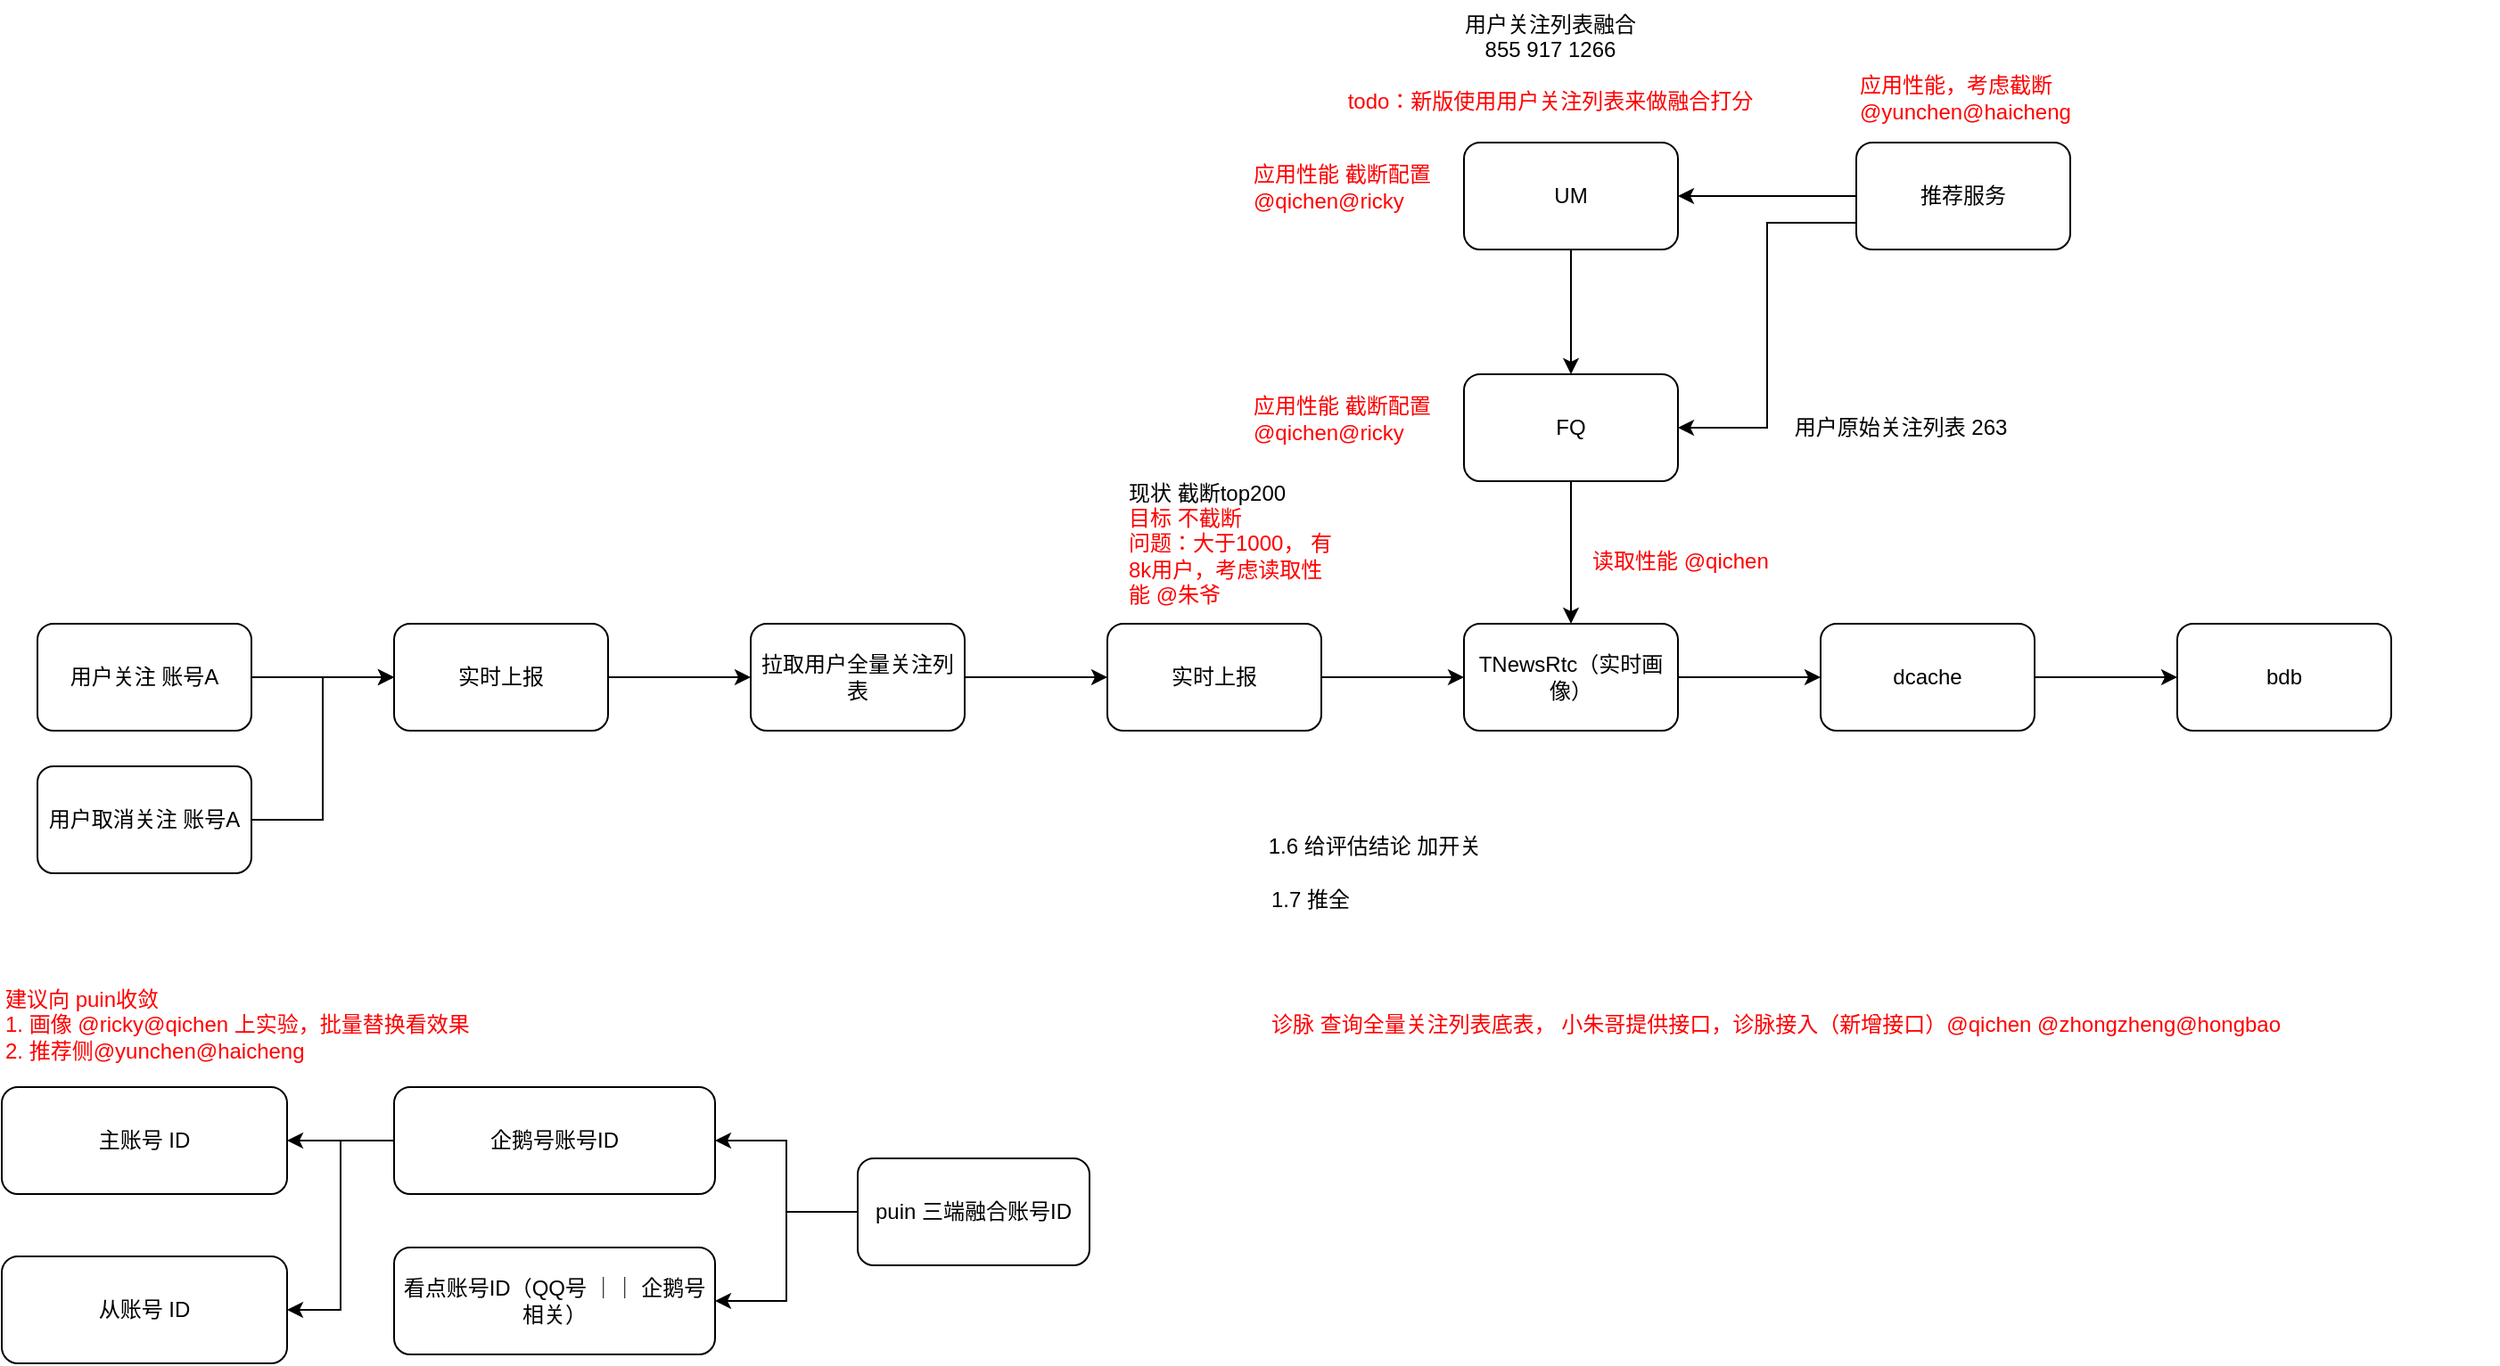 <mxfile version="26.0.2">
  <diagram name="第 1 页" id="9ObKdgJYu0peYSJCS-nI">
    <mxGraphModel dx="2069" dy="1903" grid="1" gridSize="10" guides="1" tooltips="1" connect="1" arrows="1" fold="1" page="1" pageScale="1" pageWidth="827" pageHeight="1169" math="0" shadow="0">
      <root>
        <mxCell id="0" />
        <mxCell id="1" parent="0" />
        <mxCell id="NvDquahLOxgJOPCi-R8I-5" value="" style="edgeStyle=orthogonalEdgeStyle;rounded=0;orthogonalLoop=1;jettySize=auto;html=1;" edge="1" parent="1" source="NvDquahLOxgJOPCi-R8I-3" target="NvDquahLOxgJOPCi-R8I-4">
          <mxGeometry relative="1" as="geometry" />
        </mxCell>
        <mxCell id="NvDquahLOxgJOPCi-R8I-3" value="用户关注 账号A" style="rounded=1;whiteSpace=wrap;html=1;" vertex="1" parent="1">
          <mxGeometry x="-220" y="260" width="120" height="60" as="geometry" />
        </mxCell>
        <mxCell id="NvDquahLOxgJOPCi-R8I-7" value="" style="edgeStyle=orthogonalEdgeStyle;rounded=0;orthogonalLoop=1;jettySize=auto;html=1;" edge="1" parent="1" source="NvDquahLOxgJOPCi-R8I-4" target="NvDquahLOxgJOPCi-R8I-6">
          <mxGeometry relative="1" as="geometry" />
        </mxCell>
        <mxCell id="NvDquahLOxgJOPCi-R8I-4" value="实时上报" style="rounded=1;whiteSpace=wrap;html=1;" vertex="1" parent="1">
          <mxGeometry x="-20" y="260" width="120" height="60" as="geometry" />
        </mxCell>
        <mxCell id="NvDquahLOxgJOPCi-R8I-9" value="" style="edgeStyle=orthogonalEdgeStyle;rounded=0;orthogonalLoop=1;jettySize=auto;html=1;" edge="1" parent="1" source="NvDquahLOxgJOPCi-R8I-6" target="NvDquahLOxgJOPCi-R8I-8">
          <mxGeometry relative="1" as="geometry" />
        </mxCell>
        <mxCell id="NvDquahLOxgJOPCi-R8I-6" value="拉取用户全量关注列表" style="rounded=1;whiteSpace=wrap;html=1;" vertex="1" parent="1">
          <mxGeometry x="180" y="260" width="120" height="60" as="geometry" />
        </mxCell>
        <mxCell id="NvDquahLOxgJOPCi-R8I-11" value="" style="edgeStyle=orthogonalEdgeStyle;rounded=0;orthogonalLoop=1;jettySize=auto;html=1;" edge="1" parent="1" source="NvDquahLOxgJOPCi-R8I-8" target="NvDquahLOxgJOPCi-R8I-10">
          <mxGeometry relative="1" as="geometry" />
        </mxCell>
        <mxCell id="NvDquahLOxgJOPCi-R8I-8" value="实时上报" style="rounded=1;whiteSpace=wrap;html=1;" vertex="1" parent="1">
          <mxGeometry x="380" y="260" width="120" height="60" as="geometry" />
        </mxCell>
        <mxCell id="NvDquahLOxgJOPCi-R8I-15" value="" style="edgeStyle=orthogonalEdgeStyle;rounded=0;orthogonalLoop=1;jettySize=auto;html=1;" edge="1" parent="1" source="NvDquahLOxgJOPCi-R8I-10" target="NvDquahLOxgJOPCi-R8I-14">
          <mxGeometry relative="1" as="geometry" />
        </mxCell>
        <mxCell id="NvDquahLOxgJOPCi-R8I-10" value="TNewsRtc（实时画像）" style="rounded=1;whiteSpace=wrap;html=1;" vertex="1" parent="1">
          <mxGeometry x="580" y="260" width="120" height="60" as="geometry" />
        </mxCell>
        <mxCell id="NvDquahLOxgJOPCi-R8I-13" style="edgeStyle=orthogonalEdgeStyle;rounded=0;orthogonalLoop=1;jettySize=auto;html=1;exitX=1;exitY=0.5;exitDx=0;exitDy=0;entryX=0;entryY=0.5;entryDx=0;entryDy=0;" edge="1" parent="1" source="NvDquahLOxgJOPCi-R8I-12" target="NvDquahLOxgJOPCi-R8I-4">
          <mxGeometry relative="1" as="geometry" />
        </mxCell>
        <mxCell id="NvDquahLOxgJOPCi-R8I-12" value="用户取消关注 账号A" style="rounded=1;whiteSpace=wrap;html=1;" vertex="1" parent="1">
          <mxGeometry x="-220" y="340" width="120" height="60" as="geometry" />
        </mxCell>
        <mxCell id="NvDquahLOxgJOPCi-R8I-19" value="" style="edgeStyle=orthogonalEdgeStyle;rounded=0;orthogonalLoop=1;jettySize=auto;html=1;" edge="1" parent="1" source="NvDquahLOxgJOPCi-R8I-14" target="NvDquahLOxgJOPCi-R8I-18">
          <mxGeometry relative="1" as="geometry" />
        </mxCell>
        <mxCell id="NvDquahLOxgJOPCi-R8I-14" value="dcache" style="rounded=1;whiteSpace=wrap;html=1;" vertex="1" parent="1">
          <mxGeometry x="780" y="260" width="120" height="60" as="geometry" />
        </mxCell>
        <mxCell id="NvDquahLOxgJOPCi-R8I-20" value="" style="edgeStyle=orthogonalEdgeStyle;rounded=0;orthogonalLoop=1;jettySize=auto;html=1;" edge="1" parent="1" source="NvDquahLOxgJOPCi-R8I-16" target="NvDquahLOxgJOPCi-R8I-10">
          <mxGeometry relative="1" as="geometry" />
        </mxCell>
        <mxCell id="NvDquahLOxgJOPCi-R8I-16" value="FQ" style="rounded=1;whiteSpace=wrap;html=1;" vertex="1" parent="1">
          <mxGeometry x="580" y="120" width="120" height="60" as="geometry" />
        </mxCell>
        <mxCell id="NvDquahLOxgJOPCi-R8I-21" value="" style="edgeStyle=orthogonalEdgeStyle;rounded=0;orthogonalLoop=1;jettySize=auto;html=1;" edge="1" parent="1" source="NvDquahLOxgJOPCi-R8I-17" target="NvDquahLOxgJOPCi-R8I-16">
          <mxGeometry relative="1" as="geometry" />
        </mxCell>
        <mxCell id="NvDquahLOxgJOPCi-R8I-17" value="UM" style="rounded=1;whiteSpace=wrap;html=1;" vertex="1" parent="1">
          <mxGeometry x="580" y="-10" width="120" height="60" as="geometry" />
        </mxCell>
        <mxCell id="NvDquahLOxgJOPCi-R8I-18" value="bdb" style="rounded=1;whiteSpace=wrap;html=1;" vertex="1" parent="1">
          <mxGeometry x="980" y="260" width="120" height="60" as="geometry" />
        </mxCell>
        <mxCell id="NvDquahLOxgJOPCi-R8I-23" style="edgeStyle=orthogonalEdgeStyle;rounded=0;orthogonalLoop=1;jettySize=auto;html=1;exitX=0;exitY=0.5;exitDx=0;exitDy=0;entryX=1;entryY=0.5;entryDx=0;entryDy=0;" edge="1" parent="1" source="NvDquahLOxgJOPCi-R8I-22" target="NvDquahLOxgJOPCi-R8I-17">
          <mxGeometry relative="1" as="geometry" />
        </mxCell>
        <mxCell id="NvDquahLOxgJOPCi-R8I-24" style="edgeStyle=orthogonalEdgeStyle;rounded=0;orthogonalLoop=1;jettySize=auto;html=1;exitX=0;exitY=0.75;exitDx=0;exitDy=0;entryX=1;entryY=0.5;entryDx=0;entryDy=0;" edge="1" parent="1" source="NvDquahLOxgJOPCi-R8I-22" target="NvDquahLOxgJOPCi-R8I-16">
          <mxGeometry relative="1" as="geometry" />
        </mxCell>
        <mxCell id="NvDquahLOxgJOPCi-R8I-22" value="推荐服务" style="rounded=1;whiteSpace=wrap;html=1;" vertex="1" parent="1">
          <mxGeometry x="800" y="-10" width="120" height="60" as="geometry" />
        </mxCell>
        <mxCell id="NvDquahLOxgJOPCi-R8I-25" value="用户原始关注列表 263" style="text;html=1;align=center;verticalAlign=middle;whiteSpace=wrap;rounded=0;" vertex="1" parent="1">
          <mxGeometry x="750" y="135" width="150" height="30" as="geometry" />
        </mxCell>
        <mxCell id="NvDquahLOxgJOPCi-R8I-26" value="用户关注列表融合&lt;div&gt;855 917 1266&lt;/div&gt;&lt;div&gt;&lt;br&gt;&lt;/div&gt;&lt;div&gt;&lt;font style=&quot;color: rgb(255, 0, 0);&quot;&gt;t&lt;/font&gt;&lt;font style=&quot;color: rgb(255, 0, 0);&quot;&gt;odo：新版使用用户关注列表来做融合打分&lt;/font&gt;&lt;/div&gt;" style="text;html=1;align=center;verticalAlign=middle;whiteSpace=wrap;rounded=0;" vertex="1" parent="1">
          <mxGeometry x="500" y="-90" width="256.5" height="70" as="geometry" />
        </mxCell>
        <mxCell id="NvDquahLOxgJOPCi-R8I-29" value="&lt;div&gt;&lt;font style=&quot;color: rgb(255, 0, 0);&quot;&gt;&lt;span style=&quot;color: rgb(0, 0, 0); text-align: center;&quot;&gt;现状 截断top200&lt;/span&gt;&lt;br&gt;&lt;/font&gt;&lt;/div&gt;&lt;font style=&quot;color: rgb(255, 0, 0);&quot;&gt;目标 不截断&lt;/font&gt;&lt;div&gt;&lt;font style=&quot;color: rgb(255, 0, 0);&quot;&gt;问题：大于1000， 有8k用户，考虑读取性能 @朱爷&lt;/font&gt;&lt;/div&gt;" style="text;html=1;align=left;verticalAlign=middle;whiteSpace=wrap;rounded=0;" vertex="1" parent="1">
          <mxGeometry x="390" y="200" width="120" height="30" as="geometry" />
        </mxCell>
        <mxCell id="NvDquahLOxgJOPCi-R8I-30" value="&lt;font color=&quot;#ff0000&quot;&gt;读取性能 @qichen&lt;/font&gt;" style="text;html=1;align=left;verticalAlign=middle;whiteSpace=wrap;rounded=0;" vertex="1" parent="1">
          <mxGeometry x="650" y="210" width="120" height="30" as="geometry" />
        </mxCell>
        <mxCell id="NvDquahLOxgJOPCi-R8I-31" value="&lt;font color=&quot;#ff0000&quot;&gt;应用性能，考虑截断@yunchen@haicheng&lt;/font&gt;" style="text;html=1;align=left;verticalAlign=middle;whiteSpace=wrap;rounded=0;" vertex="1" parent="1">
          <mxGeometry x="800" y="-50" width="120" height="30" as="geometry" />
        </mxCell>
        <mxCell id="NvDquahLOxgJOPCi-R8I-32" value="&lt;font color=&quot;#ff0000&quot;&gt;应用性能 截断配置 @qichen@ricky&lt;/font&gt;" style="text;html=1;align=left;verticalAlign=middle;whiteSpace=wrap;rounded=0;" vertex="1" parent="1">
          <mxGeometry x="460" width="180" height="30" as="geometry" />
        </mxCell>
        <mxCell id="NvDquahLOxgJOPCi-R8I-33" value="1.6 给评估结论 加开关" style="text;html=1;align=center;verticalAlign=middle;whiteSpace=wrap;rounded=0;" vertex="1" parent="1">
          <mxGeometry x="460" y="370" width="140" height="30" as="geometry" />
        </mxCell>
        <mxCell id="NvDquahLOxgJOPCi-R8I-34" value="1.7 推全" style="text;html=1;align=left;verticalAlign=middle;whiteSpace=wrap;rounded=0;" vertex="1" parent="1">
          <mxGeometry x="470" y="400" width="140" height="30" as="geometry" />
        </mxCell>
        <mxCell id="NvDquahLOxgJOPCi-R8I-35" value="&lt;font color=&quot;#ff0000&quot;&gt;应用性能 截断配置 @qichen@ricky&lt;/font&gt;" style="text;html=1;align=left;verticalAlign=middle;whiteSpace=wrap;rounded=0;" vertex="1" parent="1">
          <mxGeometry x="460" y="130" width="180" height="30" as="geometry" />
        </mxCell>
        <mxCell id="NvDquahLOxgJOPCi-R8I-38" value="" style="edgeStyle=orthogonalEdgeStyle;rounded=0;orthogonalLoop=1;jettySize=auto;html=1;" edge="1" parent="1" source="NvDquahLOxgJOPCi-R8I-36" target="NvDquahLOxgJOPCi-R8I-37">
          <mxGeometry relative="1" as="geometry" />
        </mxCell>
        <mxCell id="NvDquahLOxgJOPCi-R8I-40" style="edgeStyle=orthogonalEdgeStyle;rounded=0;orthogonalLoop=1;jettySize=auto;html=1;exitX=0;exitY=0.5;exitDx=0;exitDy=0;entryX=1;entryY=0.5;entryDx=0;entryDy=0;" edge="1" parent="1" source="NvDquahLOxgJOPCi-R8I-36" target="NvDquahLOxgJOPCi-R8I-39">
          <mxGeometry relative="1" as="geometry" />
        </mxCell>
        <mxCell id="NvDquahLOxgJOPCi-R8I-36" value="puin 三端融合账号ID" style="rounded=1;whiteSpace=wrap;html=1;" vertex="1" parent="1">
          <mxGeometry x="240" y="560" width="130" height="60" as="geometry" />
        </mxCell>
        <mxCell id="NvDquahLOxgJOPCi-R8I-43" value="" style="edgeStyle=orthogonalEdgeStyle;rounded=0;orthogonalLoop=1;jettySize=auto;html=1;" edge="1" parent="1" source="NvDquahLOxgJOPCi-R8I-37" target="NvDquahLOxgJOPCi-R8I-42">
          <mxGeometry relative="1" as="geometry" />
        </mxCell>
        <mxCell id="NvDquahLOxgJOPCi-R8I-45" style="edgeStyle=orthogonalEdgeStyle;rounded=0;orthogonalLoop=1;jettySize=auto;html=1;exitX=0;exitY=0.5;exitDx=0;exitDy=0;entryX=1;entryY=0.5;entryDx=0;entryDy=0;" edge="1" parent="1" source="NvDquahLOxgJOPCi-R8I-37" target="NvDquahLOxgJOPCi-R8I-44">
          <mxGeometry relative="1" as="geometry" />
        </mxCell>
        <mxCell id="NvDquahLOxgJOPCi-R8I-37" value="企鹅号账号ID" style="rounded=1;whiteSpace=wrap;html=1;" vertex="1" parent="1">
          <mxGeometry x="-20" y="520" width="180" height="60" as="geometry" />
        </mxCell>
        <mxCell id="NvDquahLOxgJOPCi-R8I-39" value="看点账号ID（QQ号 ｜｜ 企鹅号相关）" style="rounded=1;whiteSpace=wrap;html=1;" vertex="1" parent="1">
          <mxGeometry x="-20" y="610" width="180" height="60" as="geometry" />
        </mxCell>
        <mxCell id="NvDquahLOxgJOPCi-R8I-42" value="主账号 ID" style="rounded=1;whiteSpace=wrap;html=1;" vertex="1" parent="1">
          <mxGeometry x="-240" y="520" width="160" height="60" as="geometry" />
        </mxCell>
        <mxCell id="NvDquahLOxgJOPCi-R8I-44" value="从账号 ID" style="rounded=1;whiteSpace=wrap;html=1;" vertex="1" parent="1">
          <mxGeometry x="-240" y="615" width="160" height="60" as="geometry" />
        </mxCell>
        <mxCell id="NvDquahLOxgJOPCi-R8I-46" value="&lt;font style=&quot;color: rgb(255, 0, 0);&quot;&gt;建议向 puin收敛&amp;nbsp;&amp;nbsp;&lt;/font&gt;&lt;div&gt;&lt;font style=&quot;color: rgb(255, 0, 0);&quot;&gt;1. 画像 @ricky@qichen 上实验，批量替换看效果&lt;/font&gt;&lt;/div&gt;&lt;div&gt;&lt;font style=&quot;color: rgb(255, 0, 0);&quot;&gt;2. 推荐侧@yunchen@haicheng&lt;/font&gt;&lt;/div&gt;" style="text;html=1;align=left;verticalAlign=middle;whiteSpace=wrap;rounded=0;" vertex="1" parent="1">
          <mxGeometry x="-240" y="440" width="310" height="90" as="geometry" />
        </mxCell>
        <mxCell id="NvDquahLOxgJOPCi-R8I-47" value="&lt;font color=&quot;#ff0000&quot;&gt;诊脉 查询全量关注列表底表， 小朱哥提供接口，诊脉接入（新增接口）@qichen @zhongzheng@hongbao&lt;/font&gt;" style="text;html=1;align=left;verticalAlign=middle;whiteSpace=wrap;rounded=0;" vertex="1" parent="1">
          <mxGeometry x="470" y="470" width="690" height="30" as="geometry" />
        </mxCell>
      </root>
    </mxGraphModel>
  </diagram>
</mxfile>
